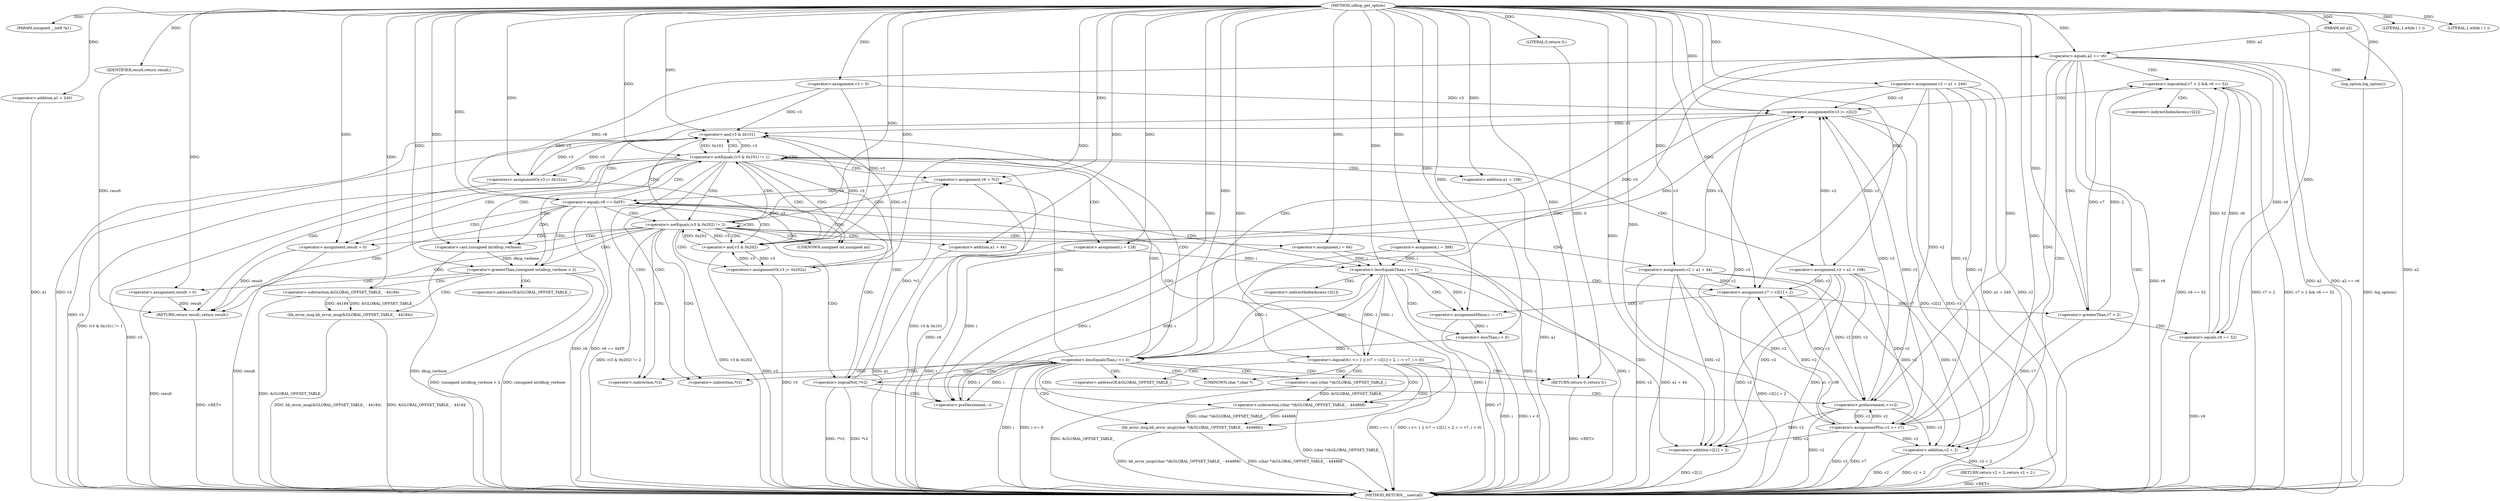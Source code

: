 digraph udhcp_get_option {  
"1000107" [label = "(METHOD,udhcp_get_option)" ]
"1000274" [label = "(METHOD_RETURN,__usercall)" ]
"1000108" [label = "(PARAM,unsigned __int8 *a1)" ]
"1000109" [label = "(PARAM,int a2)" ]
"1000117" [label = "(<operator>.assignment,v2 = a1 + 240)" ]
"1000119" [label = "(<operator>.addition,a1 + 240)" ]
"1000122" [label = "(<operator>.assignment,v3 = 0)" ]
"1000126" [label = "(<operator>.assignment,i = 388)" ]
"1000129" [label = "(<operator>.assignment,i = 64)" ]
"1000134" [label = "(LITERAL,1,while ( 1 ))" ]
"1000137" [label = "(LITERAL,1,while ( 1 ))" ]
"1000139" [label = "(<operator>.assignment,v6 = *v2)" ]
"1000144" [label = "(<operator>.logicalNot,!*v2)" ]
"1000148" [label = "(<operator>.preDecrement,--i)" ]
"1000150" [label = "(<operator>.preIncrement,++v2)" ]
"1000154" [label = "(<operator>.equals,v6 == 0xFF)" ]
"1000159" [label = "(<operator>.logicalOr,i <= 1 || (v7 = v2[1] + 2, i -= v7, i < 0))" ]
"1000160" [label = "(<operator>.lessEqualsThan,i <= 1)" ]
"1000164" [label = "(<operator>.assignment,v7 = v2[1] + 2)" ]
"1000166" [label = "(<operator>.addition,v2[1] + 2)" ]
"1000172" [label = "(<operator>.assignmentMinus,i -= v7)" ]
"1000175" [label = "(<operator>.lessThan,i < 0)" ]
"1000180" [label = "(bb_error_msg,bb_error_msg((char *)&GLOBAL_OFFSET_TABLE_ - 444868))" ]
"1000181" [label = "(<operator>.subtraction,(char *)&GLOBAL_OFFSET_TABLE_ - 444868)" ]
"1000182" [label = "(<operator>.cast,(char *)&GLOBAL_OFFSET_TABLE_)" ]
"1000187" [label = "(RETURN,return 0;,return 0;)" ]
"1000188" [label = "(LITERAL,0,return 0;)" ]
"1000190" [label = "(<operator>.equals,a2 == v6)" ]
"1000194" [label = "(log_option,log_option())" ]
"1000195" [label = "(RETURN,return v2 + 2;,return v2 + 2;)" ]
"1000196" [label = "(<operator>.addition,v2 + 2)" ]
"1000200" [label = "(<operator>.logicalAnd,v7 > 2 && v6 == 52)" ]
"1000201" [label = "(<operator>.greaterThan,v7 > 2)" ]
"1000204" [label = "(<operator>.equals,v6 == 52)" ]
"1000207" [label = "(<operators>.assignmentOr,v3 |= v2[2])" ]
"1000212" [label = "(<operator>.assignmentPlus,v2 += v7)" ]
"1000217" [label = "(<operator>.lessEqualsThan,i <= 0)" ]
"1000222" [label = "(<operator>.notEquals,(v3 & 0x101) != 1)" ]
"1000223" [label = "(<operator>.and,v3 & 0x101)" ]
"1000228" [label = "(<operators>.assignmentOr,v3 |= 0x101u)" ]
"1000231" [label = "(<operator>.assignment,v2 = a1 + 108)" ]
"1000233" [label = "(<operator>.addition,a1 + 108)" ]
"1000236" [label = "(<operator>.assignment,i = 128)" ]
"1000240" [label = "(<operator>.notEquals,(v3 & 0x202) != 2)" ]
"1000241" [label = "(<operator>.and,v3 & 0x202)" ]
"1000246" [label = "(<operators>.assignmentOr,v3 |= 0x202u)" ]
"1000249" [label = "(<operator>.assignment,v2 = a1 + 44)" ]
"1000251" [label = "(<operator>.addition,a1 + 44)" ]
"1000254" [label = "(<operator>.assignment,result = 0)" ]
"1000258" [label = "(<operator>.greaterThan,(unsigned int)dhcp_verbose > 2)" ]
"1000259" [label = "(<operator>.cast,(unsigned int)dhcp_verbose)" ]
"1000264" [label = "(bb_error_msg,bb_error_msg(&GLOBAL_OFFSET_TABLE_ - 44184))" ]
"1000265" [label = "(<operator>.subtraction,&GLOBAL_OFFSET_TABLE_ - 44184)" ]
"1000269" [label = "(<operator>.assignment,result = 0)" ]
"1000272" [label = "(RETURN,return result;,return result;)" ]
"1000273" [label = "(IDENTIFIER,result,return result;)" ]
"1000141" [label = "(<operator>.indirection,*v2)" ]
"1000145" [label = "(<operator>.indirection,*v2)" ]
"1000167" [label = "(<operator>.indirectIndexAccess,v2[1])" ]
"1000183" [label = "(UNKNOWN,char *,char *)" ]
"1000184" [label = "(<operator>.addressOf,&GLOBAL_OFFSET_TABLE_)" ]
"1000209" [label = "(<operator>.indirectIndexAccess,v2[2])" ]
"1000260" [label = "(UNKNOWN,unsigned int,unsigned int)" ]
"1000266" [label = "(<operator>.addressOf,&GLOBAL_OFFSET_TABLE_)" ]
  "1000195" -> "1000274"  [ label = "DDG: <RET>"] 
  "1000187" -> "1000274"  [ label = "DDG: <RET>"] 
  "1000129" -> "1000274"  [ label = "DDG: i"] 
  "1000200" -> "1000274"  [ label = "DDG: v7 > 2"] 
  "1000150" -> "1000274"  [ label = "DDG: v2"] 
  "1000249" -> "1000274"  [ label = "DDG: a1 + 44"] 
  "1000180" -> "1000274"  [ label = "DDG: (char *)&GLOBAL_OFFSET_TABLE_ - 444868"] 
  "1000166" -> "1000274"  [ label = "DDG: v2[1]"] 
  "1000144" -> "1000274"  [ label = "DDG: !*v2"] 
  "1000160" -> "1000274"  [ label = "DDG: i"] 
  "1000217" -> "1000274"  [ label = "DDG: i"] 
  "1000194" -> "1000274"  [ label = "DDG: log_option()"] 
  "1000204" -> "1000274"  [ label = "DDG: v6"] 
  "1000200" -> "1000274"  [ label = "DDG: v7 > 2 && v6 == 52"] 
  "1000190" -> "1000274"  [ label = "DDG: a2"] 
  "1000126" -> "1000274"  [ label = "DDG: i"] 
  "1000119" -> "1000274"  [ label = "DDG: a1"] 
  "1000109" -> "1000274"  [ label = "DDG: a2"] 
  "1000222" -> "1000274"  [ label = "DDG: v3 & 0x101"] 
  "1000164" -> "1000274"  [ label = "DDG: v2[1] + 2"] 
  "1000258" -> "1000274"  [ label = "DDG: (unsigned int)dhcp_verbose"] 
  "1000172" -> "1000274"  [ label = "DDG: v7"] 
  "1000231" -> "1000274"  [ label = "DDG: a1 + 108"] 
  "1000258" -> "1000274"  [ label = "DDG: (unsigned int)dhcp_verbose > 2"] 
  "1000182" -> "1000274"  [ label = "DDG: &GLOBAL_OFFSET_TABLE_"] 
  "1000212" -> "1000274"  [ label = "DDG: v2"] 
  "1000117" -> "1000274"  [ label = "DDG: v2"] 
  "1000264" -> "1000274"  [ label = "DDG: &GLOBAL_OFFSET_TABLE_ - 44184"] 
  "1000217" -> "1000274"  [ label = "DDG: i <= 0"] 
  "1000228" -> "1000274"  [ label = "DDG: v3"] 
  "1000233" -> "1000274"  [ label = "DDG: a1"] 
  "1000212" -> "1000274"  [ label = "DDG: v7"] 
  "1000117" -> "1000274"  [ label = "DDG: a1 + 240"] 
  "1000269" -> "1000274"  [ label = "DDG: result"] 
  "1000265" -> "1000274"  [ label = "DDG: &GLOBAL_OFFSET_TABLE_"] 
  "1000240" -> "1000274"  [ label = "DDG: v3 & 0x202"] 
  "1000249" -> "1000274"  [ label = "DDG: v2"] 
  "1000223" -> "1000274"  [ label = "DDG: v3"] 
  "1000180" -> "1000274"  [ label = "DDG: bb_error_msg((char *)&GLOBAL_OFFSET_TABLE_ - 444868)"] 
  "1000181" -> "1000274"  [ label = "DDG: (char *)&GLOBAL_OFFSET_TABLE_"] 
  "1000200" -> "1000274"  [ label = "DDG: v6 == 52"] 
  "1000154" -> "1000274"  [ label = "DDG: v6"] 
  "1000246" -> "1000274"  [ label = "DDG: v3"] 
  "1000190" -> "1000274"  [ label = "DDG: a2 == v6"] 
  "1000236" -> "1000274"  [ label = "DDG: i"] 
  "1000159" -> "1000274"  [ label = "DDG: i <= 1 || (v7 = v2[1] + 2, i -= v7, i < 0)"] 
  "1000231" -> "1000274"  [ label = "DDG: v2"] 
  "1000254" -> "1000274"  [ label = "DDG: result"] 
  "1000222" -> "1000274"  [ label = "DDG: (v3 & 0x101) != 1"] 
  "1000259" -> "1000274"  [ label = "DDG: dhcp_verbose"] 
  "1000251" -> "1000274"  [ label = "DDG: a1"] 
  "1000207" -> "1000274"  [ label = "DDG: v2[2]"] 
  "1000207" -> "1000274"  [ label = "DDG: v3"] 
  "1000190" -> "1000274"  [ label = "DDG: v6"] 
  "1000241" -> "1000274"  [ label = "DDG: v3"] 
  "1000175" -> "1000274"  [ label = "DDG: i"] 
  "1000196" -> "1000274"  [ label = "DDG: v2 + 2"] 
  "1000139" -> "1000274"  [ label = "DDG: v6"] 
  "1000264" -> "1000274"  [ label = "DDG: bb_error_msg(&GLOBAL_OFFSET_TABLE_ - 44184)"] 
  "1000144" -> "1000274"  [ label = "DDG: *v2"] 
  "1000159" -> "1000274"  [ label = "DDG: i <= 1"] 
  "1000175" -> "1000274"  [ label = "DDG: i < 0"] 
  "1000196" -> "1000274"  [ label = "DDG: v2"] 
  "1000154" -> "1000274"  [ label = "DDG: v6 == 0xFF"] 
  "1000240" -> "1000274"  [ label = "DDG: (v3 & 0x202) != 2"] 
  "1000122" -> "1000274"  [ label = "DDG: v3"] 
  "1000272" -> "1000274"  [ label = "DDG: <RET>"] 
  "1000107" -> "1000108"  [ label = "DDG: "] 
  "1000107" -> "1000109"  [ label = "DDG: "] 
  "1000107" -> "1000117"  [ label = "DDG: "] 
  "1000107" -> "1000119"  [ label = "DDG: "] 
  "1000107" -> "1000122"  [ label = "DDG: "] 
  "1000107" -> "1000126"  [ label = "DDG: "] 
  "1000107" -> "1000129"  [ label = "DDG: "] 
  "1000107" -> "1000134"  [ label = "DDG: "] 
  "1000107" -> "1000137"  [ label = "DDG: "] 
  "1000144" -> "1000139"  [ label = "DDG: *v2"] 
  "1000107" -> "1000139"  [ label = "DDG: "] 
  "1000217" -> "1000148"  [ label = "DDG: i"] 
  "1000126" -> "1000148"  [ label = "DDG: i"] 
  "1000129" -> "1000148"  [ label = "DDG: i"] 
  "1000236" -> "1000148"  [ label = "DDG: i"] 
  "1000107" -> "1000148"  [ label = "DDG: "] 
  "1000249" -> "1000150"  [ label = "DDG: v2"] 
  "1000231" -> "1000150"  [ label = "DDG: v2"] 
  "1000117" -> "1000150"  [ label = "DDG: v2"] 
  "1000212" -> "1000150"  [ label = "DDG: v2"] 
  "1000107" -> "1000150"  [ label = "DDG: "] 
  "1000139" -> "1000154"  [ label = "DDG: v6"] 
  "1000107" -> "1000154"  [ label = "DDG: "] 
  "1000160" -> "1000159"  [ label = "DDG: i"] 
  "1000160" -> "1000159"  [ label = "DDG: 1"] 
  "1000217" -> "1000160"  [ label = "DDG: i"] 
  "1000126" -> "1000160"  [ label = "DDG: i"] 
  "1000129" -> "1000160"  [ label = "DDG: i"] 
  "1000236" -> "1000160"  [ label = "DDG: i"] 
  "1000107" -> "1000160"  [ label = "DDG: "] 
  "1000249" -> "1000164"  [ label = "DDG: v2"] 
  "1000231" -> "1000164"  [ label = "DDG: v2"] 
  "1000150" -> "1000164"  [ label = "DDG: v2"] 
  "1000117" -> "1000164"  [ label = "DDG: v2"] 
  "1000212" -> "1000164"  [ label = "DDG: v2"] 
  "1000107" -> "1000164"  [ label = "DDG: "] 
  "1000249" -> "1000166"  [ label = "DDG: v2"] 
  "1000231" -> "1000166"  [ label = "DDG: v2"] 
  "1000150" -> "1000166"  [ label = "DDG: v2"] 
  "1000117" -> "1000166"  [ label = "DDG: v2"] 
  "1000212" -> "1000166"  [ label = "DDG: v2"] 
  "1000107" -> "1000166"  [ label = "DDG: "] 
  "1000164" -> "1000172"  [ label = "DDG: v7"] 
  "1000107" -> "1000172"  [ label = "DDG: "] 
  "1000160" -> "1000172"  [ label = "DDG: i"] 
  "1000172" -> "1000175"  [ label = "DDG: i"] 
  "1000107" -> "1000175"  [ label = "DDG: "] 
  "1000181" -> "1000180"  [ label = "DDG: (char *)&GLOBAL_OFFSET_TABLE_"] 
  "1000181" -> "1000180"  [ label = "DDG: 444868"] 
  "1000182" -> "1000181"  [ label = "DDG: &GLOBAL_OFFSET_TABLE_"] 
  "1000107" -> "1000181"  [ label = "DDG: "] 
  "1000188" -> "1000187"  [ label = "DDG: 0"] 
  "1000107" -> "1000187"  [ label = "DDG: "] 
  "1000107" -> "1000188"  [ label = "DDG: "] 
  "1000109" -> "1000190"  [ label = "DDG: a2"] 
  "1000107" -> "1000190"  [ label = "DDG: "] 
  "1000154" -> "1000190"  [ label = "DDG: v6"] 
  "1000107" -> "1000194"  [ label = "DDG: "] 
  "1000196" -> "1000195"  [ label = "DDG: v2 + 2"] 
  "1000249" -> "1000196"  [ label = "DDG: v2"] 
  "1000231" -> "1000196"  [ label = "DDG: v2"] 
  "1000150" -> "1000196"  [ label = "DDG: v2"] 
  "1000117" -> "1000196"  [ label = "DDG: v2"] 
  "1000212" -> "1000196"  [ label = "DDG: v2"] 
  "1000107" -> "1000196"  [ label = "DDG: "] 
  "1000201" -> "1000200"  [ label = "DDG: v7"] 
  "1000201" -> "1000200"  [ label = "DDG: 2"] 
  "1000107" -> "1000201"  [ label = "DDG: "] 
  "1000164" -> "1000201"  [ label = "DDG: v7"] 
  "1000204" -> "1000200"  [ label = "DDG: v6"] 
  "1000204" -> "1000200"  [ label = "DDG: 52"] 
  "1000190" -> "1000204"  [ label = "DDG: v6"] 
  "1000107" -> "1000204"  [ label = "DDG: "] 
  "1000249" -> "1000207"  [ label = "DDG: v2"] 
  "1000231" -> "1000207"  [ label = "DDG: v2"] 
  "1000150" -> "1000207"  [ label = "DDG: v2"] 
  "1000117" -> "1000207"  [ label = "DDG: v2"] 
  "1000212" -> "1000207"  [ label = "DDG: v2"] 
  "1000228" -> "1000207"  [ label = "DDG: v3"] 
  "1000246" -> "1000207"  [ label = "DDG: v3"] 
  "1000122" -> "1000207"  [ label = "DDG: v3"] 
  "1000107" -> "1000207"  [ label = "DDG: "] 
  "1000201" -> "1000212"  [ label = "DDG: v7"] 
  "1000107" -> "1000212"  [ label = "DDG: "] 
  "1000249" -> "1000212"  [ label = "DDG: v2"] 
  "1000231" -> "1000212"  [ label = "DDG: v2"] 
  "1000150" -> "1000212"  [ label = "DDG: v2"] 
  "1000117" -> "1000212"  [ label = "DDG: v2"] 
  "1000160" -> "1000217"  [ label = "DDG: i"] 
  "1000148" -> "1000217"  [ label = "DDG: i"] 
  "1000175" -> "1000217"  [ label = "DDG: i"] 
  "1000107" -> "1000217"  [ label = "DDG: "] 
  "1000223" -> "1000222"  [ label = "DDG: v3"] 
  "1000223" -> "1000222"  [ label = "DDG: 0x101"] 
  "1000228" -> "1000223"  [ label = "DDG: v3"] 
  "1000246" -> "1000223"  [ label = "DDG: v3"] 
  "1000207" -> "1000223"  [ label = "DDG: v3"] 
  "1000122" -> "1000223"  [ label = "DDG: v3"] 
  "1000107" -> "1000223"  [ label = "DDG: "] 
  "1000107" -> "1000222"  [ label = "DDG: "] 
  "1000107" -> "1000228"  [ label = "DDG: "] 
  "1000223" -> "1000228"  [ label = "DDG: v3"] 
  "1000107" -> "1000231"  [ label = "DDG: "] 
  "1000107" -> "1000233"  [ label = "DDG: "] 
  "1000107" -> "1000236"  [ label = "DDG: "] 
  "1000241" -> "1000240"  [ label = "DDG: v3"] 
  "1000241" -> "1000240"  [ label = "DDG: 0x202"] 
  "1000228" -> "1000241"  [ label = "DDG: v3"] 
  "1000223" -> "1000241"  [ label = "DDG: v3"] 
  "1000246" -> "1000241"  [ label = "DDG: v3"] 
  "1000207" -> "1000241"  [ label = "DDG: v3"] 
  "1000122" -> "1000241"  [ label = "DDG: v3"] 
  "1000107" -> "1000241"  [ label = "DDG: "] 
  "1000107" -> "1000240"  [ label = "DDG: "] 
  "1000107" -> "1000246"  [ label = "DDG: "] 
  "1000241" -> "1000246"  [ label = "DDG: v3"] 
  "1000107" -> "1000249"  [ label = "DDG: "] 
  "1000107" -> "1000251"  [ label = "DDG: "] 
  "1000107" -> "1000254"  [ label = "DDG: "] 
  "1000259" -> "1000258"  [ label = "DDG: dhcp_verbose"] 
  "1000107" -> "1000259"  [ label = "DDG: "] 
  "1000107" -> "1000258"  [ label = "DDG: "] 
  "1000265" -> "1000264"  [ label = "DDG: &GLOBAL_OFFSET_TABLE_"] 
  "1000265" -> "1000264"  [ label = "DDG: 44184"] 
  "1000107" -> "1000265"  [ label = "DDG: "] 
  "1000107" -> "1000269"  [ label = "DDG: "] 
  "1000273" -> "1000272"  [ label = "DDG: result"] 
  "1000269" -> "1000272"  [ label = "DDG: result"] 
  "1000254" -> "1000272"  [ label = "DDG: result"] 
  "1000107" -> "1000273"  [ label = "DDG: "] 
  "1000144" -> "1000217"  [ label = "CDG: "] 
  "1000144" -> "1000154"  [ label = "CDG: "] 
  "1000144" -> "1000150"  [ label = "CDG: "] 
  "1000144" -> "1000148"  [ label = "CDG: "] 
  "1000154" -> "1000160"  [ label = "CDG: "] 
  "1000154" -> "1000159"  [ label = "CDG: "] 
  "1000154" -> "1000223"  [ label = "CDG: "] 
  "1000154" -> "1000222"  [ label = "CDG: "] 
  "1000154" -> "1000240"  [ label = "CDG: "] 
  "1000154" -> "1000254"  [ label = "CDG: "] 
  "1000154" -> "1000241"  [ label = "CDG: "] 
  "1000154" -> "1000272"  [ label = "CDG: "] 
  "1000154" -> "1000260"  [ label = "CDG: "] 
  "1000154" -> "1000259"  [ label = "CDG: "] 
  "1000154" -> "1000258"  [ label = "CDG: "] 
  "1000159" -> "1000190"  [ label = "CDG: "] 
  "1000159" -> "1000187"  [ label = "CDG: "] 
  "1000159" -> "1000184"  [ label = "CDG: "] 
  "1000159" -> "1000183"  [ label = "CDG: "] 
  "1000159" -> "1000182"  [ label = "CDG: "] 
  "1000159" -> "1000181"  [ label = "CDG: "] 
  "1000159" -> "1000180"  [ label = "CDG: "] 
  "1000160" -> "1000175"  [ label = "CDG: "] 
  "1000160" -> "1000172"  [ label = "CDG: "] 
  "1000160" -> "1000167"  [ label = "CDG: "] 
  "1000160" -> "1000166"  [ label = "CDG: "] 
  "1000160" -> "1000164"  [ label = "CDG: "] 
  "1000190" -> "1000201"  [ label = "CDG: "] 
  "1000190" -> "1000200"  [ label = "CDG: "] 
  "1000190" -> "1000196"  [ label = "CDG: "] 
  "1000190" -> "1000195"  [ label = "CDG: "] 
  "1000190" -> "1000194"  [ label = "CDG: "] 
  "1000190" -> "1000217"  [ label = "CDG: "] 
  "1000190" -> "1000212"  [ label = "CDG: "] 
  "1000200" -> "1000207"  [ label = "CDG: "] 
  "1000200" -> "1000209"  [ label = "CDG: "] 
  "1000201" -> "1000204"  [ label = "CDG: "] 
  "1000217" -> "1000187"  [ label = "CDG: "] 
  "1000217" -> "1000184"  [ label = "CDG: "] 
  "1000217" -> "1000183"  [ label = "CDG: "] 
  "1000217" -> "1000182"  [ label = "CDG: "] 
  "1000217" -> "1000181"  [ label = "CDG: "] 
  "1000217" -> "1000180"  [ label = "CDG: "] 
  "1000217" -> "1000223"  [ label = "CDG: "] 
  "1000217" -> "1000222"  [ label = "CDG: "] 
  "1000217" -> "1000144"  [ label = "CDG: "] 
  "1000217" -> "1000141"  [ label = "CDG: "] 
  "1000217" -> "1000139"  [ label = "CDG: "] 
  "1000217" -> "1000145"  [ label = "CDG: "] 
  "1000222" -> "1000236"  [ label = "CDG: "] 
  "1000222" -> "1000233"  [ label = "CDG: "] 
  "1000222" -> "1000231"  [ label = "CDG: "] 
  "1000222" -> "1000228"  [ label = "CDG: "] 
  "1000222" -> "1000240"  [ label = "CDG: "] 
  "1000222" -> "1000254"  [ label = "CDG: "] 
  "1000222" -> "1000241"  [ label = "CDG: "] 
  "1000222" -> "1000272"  [ label = "CDG: "] 
  "1000222" -> "1000260"  [ label = "CDG: "] 
  "1000222" -> "1000259"  [ label = "CDG: "] 
  "1000222" -> "1000258"  [ label = "CDG: "] 
  "1000222" -> "1000223"  [ label = "CDG: "] 
  "1000222" -> "1000222"  [ label = "CDG: "] 
  "1000222" -> "1000144"  [ label = "CDG: "] 
  "1000222" -> "1000141"  [ label = "CDG: "] 
  "1000222" -> "1000139"  [ label = "CDG: "] 
  "1000222" -> "1000145"  [ label = "CDG: "] 
  "1000240" -> "1000254"  [ label = "CDG: "] 
  "1000240" -> "1000251"  [ label = "CDG: "] 
  "1000240" -> "1000249"  [ label = "CDG: "] 
  "1000240" -> "1000246"  [ label = "CDG: "] 
  "1000240" -> "1000272"  [ label = "CDG: "] 
  "1000240" -> "1000260"  [ label = "CDG: "] 
  "1000240" -> "1000259"  [ label = "CDG: "] 
  "1000240" -> "1000258"  [ label = "CDG: "] 
  "1000240" -> "1000129"  [ label = "CDG: "] 
  "1000240" -> "1000240"  [ label = "CDG: "] 
  "1000240" -> "1000241"  [ label = "CDG: "] 
  "1000240" -> "1000223"  [ label = "CDG: "] 
  "1000240" -> "1000222"  [ label = "CDG: "] 
  "1000240" -> "1000144"  [ label = "CDG: "] 
  "1000240" -> "1000141"  [ label = "CDG: "] 
  "1000240" -> "1000139"  [ label = "CDG: "] 
  "1000240" -> "1000145"  [ label = "CDG: "] 
  "1000258" -> "1000269"  [ label = "CDG: "] 
  "1000258" -> "1000266"  [ label = "CDG: "] 
  "1000258" -> "1000265"  [ label = "CDG: "] 
  "1000258" -> "1000264"  [ label = "CDG: "] 
}
